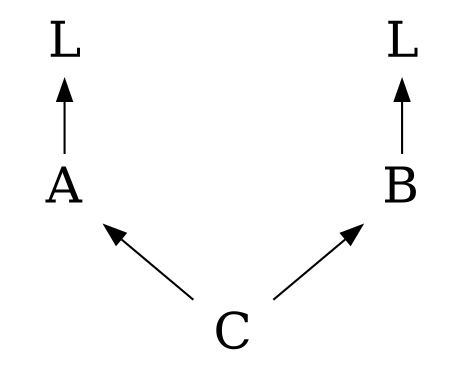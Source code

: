 digraph nonvirt {
    graph [nodesep=1.5, rankdir=BT];

    L1 [label = "L", shape=plaintext, height=.1, fontsize=24];
    L2 [label = "L", shape=plaintext, height=.1, fontsize=24];
    A [shape=plaintext, height=.1, fontsize=24];
    B [shape=plaintext, height=.1, fontsize=24];
    C [shape=plaintext, height=.1, fontsize=24];

    C -> B;
    C -> A;
    B -> L2;
    A -> L1;
}